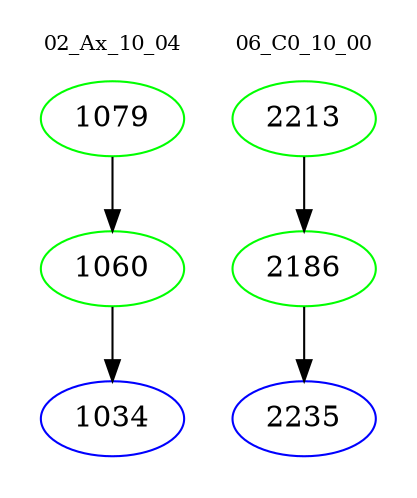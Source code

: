 digraph{
subgraph cluster_0 {
color = white
label = "02_Ax_10_04";
fontsize=10;
T0_1079 [label="1079", color="green"]
T0_1079 -> T0_1060 [color="black"]
T0_1060 [label="1060", color="green"]
T0_1060 -> T0_1034 [color="black"]
T0_1034 [label="1034", color="blue"]
}
subgraph cluster_1 {
color = white
label = "06_C0_10_00";
fontsize=10;
T1_2213 [label="2213", color="green"]
T1_2213 -> T1_2186 [color="black"]
T1_2186 [label="2186", color="green"]
T1_2186 -> T1_2235 [color="black"]
T1_2235 [label="2235", color="blue"]
}
}
